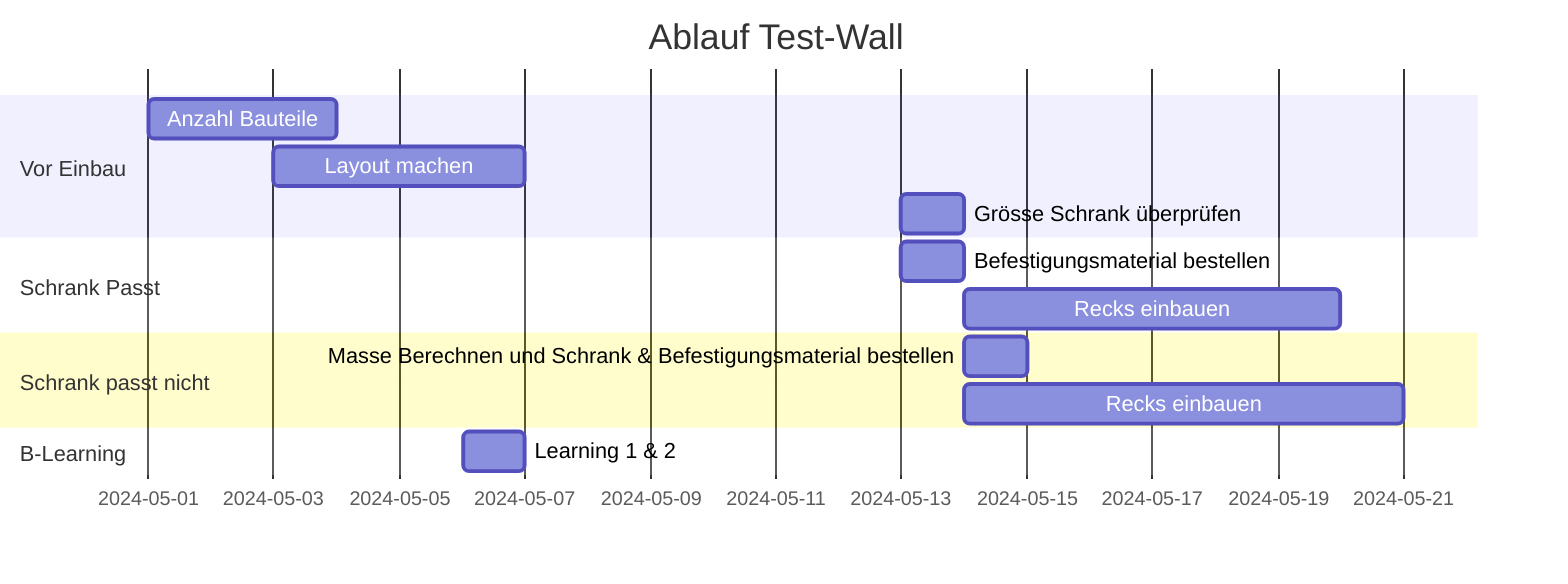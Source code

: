 gantt
    title Ablauf Test-Wall
    dateFormat  YYYY-MM-DD
    section Vor Einbau
    Anzahl Bauteile           :a1, 2024-05-01, 3d
    Layout machen     :a2, 2024-05-03  , 4d
    Grösse Schrank überprüfen :a3, 2024-05-13, 1d
    section Schrank Passt
    Befestigungsmaterial bestellen      :b1, 2024-05-13 , 1d
    Recks einbauen      :after b1, 6d
    section Schrank passt nicht
    Masse Berechnen und Schrank & Befestigungsmaterial bestellen :after a3, 1d
    Recks einbauen :c1, after b1, 7d
    section B-Learning
    Learning 1 & 2 :d1, 2024-05-06, 1d